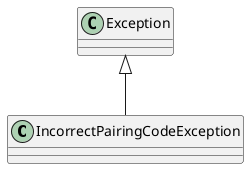 @startuml
class IncorrectPairingCodeException {
}
Exception <|-- IncorrectPairingCodeException
@enduml